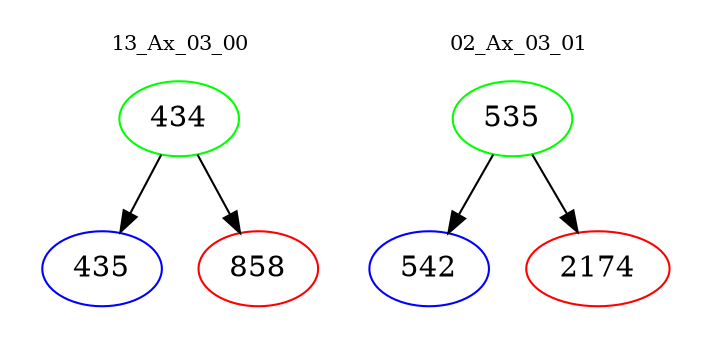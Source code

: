 digraph{
subgraph cluster_0 {
color = white
label = "13_Ax_03_00";
fontsize=10;
T0_434 [label="434", color="green"]
T0_434 -> T0_435 [color="black"]
T0_435 [label="435", color="blue"]
T0_434 -> T0_858 [color="black"]
T0_858 [label="858", color="red"]
}
subgraph cluster_1 {
color = white
label = "02_Ax_03_01";
fontsize=10;
T1_535 [label="535", color="green"]
T1_535 -> T1_542 [color="black"]
T1_542 [label="542", color="blue"]
T1_535 -> T1_2174 [color="black"]
T1_2174 [label="2174", color="red"]
}
}
